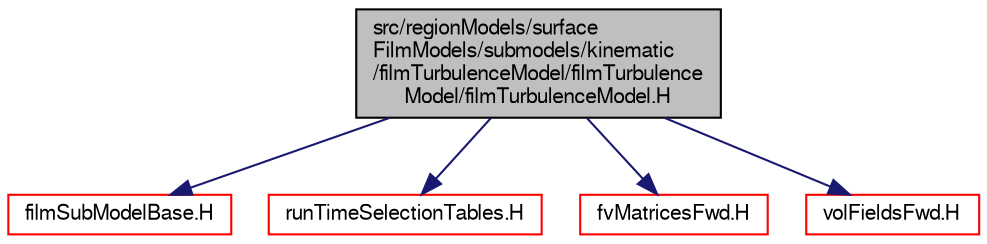 digraph "src/regionModels/surfaceFilmModels/submodels/kinematic/filmTurbulenceModel/filmTurbulenceModel/filmTurbulenceModel.H"
{
  bgcolor="transparent";
  edge [fontname="FreeSans",fontsize="10",labelfontname="FreeSans",labelfontsize="10"];
  node [fontname="FreeSans",fontsize="10",shape=record];
  Node0 [label="src/regionModels/surface\lFilmModels/submodels/kinematic\l/filmTurbulenceModel/filmTurbulence\lModel/filmTurbulenceModel.H",height=0.2,width=0.4,color="black", fillcolor="grey75", style="filled", fontcolor="black"];
  Node0 -> Node1 [color="midnightblue",fontsize="10",style="solid",fontname="FreeSans"];
  Node1 [label="filmSubModelBase.H",height=0.2,width=0.4,color="red",URL="$a14192.html"];
  Node0 -> Node64 [color="midnightblue",fontsize="10",style="solid",fontname="FreeSans"];
  Node64 [label="runTimeSelectionTables.H",height=0.2,width=0.4,color="red",URL="$a09266.html",tooltip="Macros to ease declaration of run-time selection tables. "];
  Node0 -> Node332 [color="midnightblue",fontsize="10",style="solid",fontname="FreeSans"];
  Node332 [label="fvMatricesFwd.H",height=0.2,width=0.4,color="red",URL="$a03275.html",tooltip="Forward declarations of fvMatrix specializations. "];
  Node0 -> Node291 [color="midnightblue",fontsize="10",style="solid",fontname="FreeSans"];
  Node291 [label="volFieldsFwd.H",height=0.2,width=0.4,color="red",URL="$a02753.html"];
}

